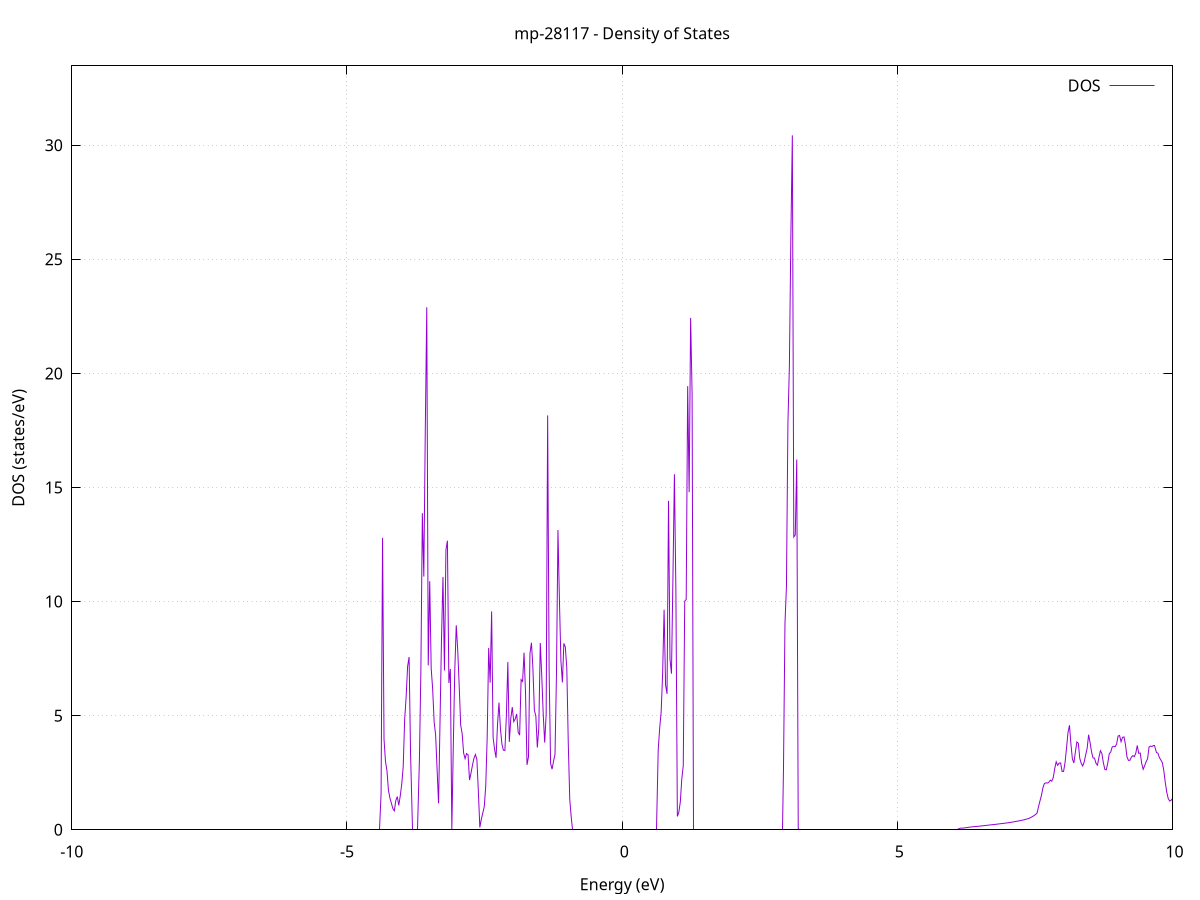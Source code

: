 set title 'mp-28117 - Density of States'
set xlabel 'Energy (eV)'
set ylabel 'DOS (states/eV)'
set grid
set xrange [-10:10]
set yrange [0:33.476]
set xzeroaxis lt -1
set terminal png size 800,600
set output 'mp-28117_dos_gnuplot.png'
plot '-' using 1:2 with lines title 'DOS'
-40.538400 0.000000
-40.511700 0.000000
-40.484900 0.000000
-40.458100 0.000000
-40.431300 0.000000
-40.404500 0.000000
-40.377700 0.000000
-40.351000 0.000000
-40.324200 0.000000
-40.297400 0.000000
-40.270600 0.000000
-40.243800 0.000000
-40.217000 0.000000
-40.190300 0.000000
-40.163500 0.000000
-40.136700 0.000000
-40.109900 0.000000
-40.083100 0.000000
-40.056300 0.000000
-40.029600 0.000000
-40.002800 0.000000
-39.976000 0.000000
-39.949200 0.000000
-39.922400 0.000000
-39.895600 0.000000
-39.868900 0.000000
-39.842100 0.000000
-39.815300 0.000000
-39.788500 0.000000
-39.761700 0.000000
-39.734900 0.000000
-39.708100 0.000000
-39.681400 0.000000
-39.654600 0.000000
-39.627800 0.000000
-39.601000 0.000000
-39.574200 0.000000
-39.547400 0.000000
-39.520700 0.000000
-39.493900 0.000000
-39.467100 0.000000
-39.440300 0.000000
-39.413500 0.000000
-39.386700 0.000000
-39.360000 0.000000
-39.333200 0.000000
-39.306400 0.000000
-39.279600 0.000000
-39.252800 0.000000
-39.226000 0.000000
-39.199300 0.000000
-39.172500 0.000000
-39.145700 0.000000
-39.118900 0.000000
-39.092100 0.000000
-39.065300 0.000000
-39.038600 0.000000
-39.011800 0.000000
-38.985000 0.000000
-38.958200 0.000000
-38.931400 0.000000
-38.904600 0.000000
-38.877900 0.000000
-38.851100 0.000000
-38.824300 0.000000
-38.797500 0.000000
-38.770700 0.000000
-38.743900 0.000000
-38.717100 0.000000
-38.690400 0.000000
-38.663600 0.000000
-38.636800 0.000000
-38.610000 0.000000
-38.583200 0.000000
-38.556400 0.000000
-38.529700 0.000000
-38.502900 0.000000
-38.476100 0.000000
-38.449300 0.000000
-38.422500 0.000000
-38.395700 0.000000
-38.369000 0.000000
-38.342200 0.000000
-38.315400 0.000000
-38.288600 0.000000
-38.261800 0.000000
-38.235000 0.000000
-38.208300 0.000000
-38.181500 0.000000
-38.154700 0.000000
-38.127900 0.000000
-38.101100 223.185300
-38.074300 343.400500
-38.047600 0.000000
-38.020800 0.000000
-37.994000 0.000000
-37.967200 0.000000
-37.940400 0.000000
-37.913600 0.000000
-37.886900 0.000000
-37.860100 0.000000
-37.833300 0.000000
-37.806500 0.000000
-37.779700 0.000000
-37.752900 0.000000
-37.726100 0.000000
-37.699400 0.000000
-37.672600 0.000000
-37.645800 0.000000
-37.619000 0.000000
-37.592200 0.000000
-37.565400 0.000000
-37.538700 0.000000
-37.511900 0.000000
-37.485100 0.000000
-37.458300 0.000000
-37.431500 0.000000
-37.404700 0.000000
-37.378000 0.000000
-37.351200 0.000000
-37.324400 0.000000
-37.297600 0.000000
-37.270800 0.000000
-37.244000 0.000000
-37.217300 0.000000
-37.190500 0.000000
-37.163700 0.000000
-37.136900 0.000000
-37.110100 0.000000
-37.083300 0.000000
-37.056600 0.000000
-37.029800 0.000000
-37.003000 0.000000
-36.976200 0.000000
-36.949400 0.000000
-36.922600 0.000000
-36.895800 0.000000
-36.869100 0.000000
-36.842300 0.000000
-36.815500 0.000000
-36.788700 0.000000
-36.761900 0.000000
-36.735100 0.000000
-36.708400 0.000000
-36.681600 0.000000
-36.654800 0.000000
-36.628000 0.000000
-36.601200 0.000000
-36.574400 0.000000
-36.547700 0.000000
-36.520900 0.000000
-36.494100 0.000000
-36.467300 0.000000
-36.440500 0.000000
-36.413700 0.000000
-36.387000 0.000000
-36.360200 0.000000
-36.333400 0.000000
-36.306600 0.000000
-36.279800 0.000000
-36.253000 0.000000
-36.226300 0.000000
-36.199500 0.000000
-36.172700 0.000000
-36.145900 0.000000
-36.119100 0.000000
-36.092300 0.000000
-36.065600 0.000000
-36.038800 0.000000
-36.012000 0.000000
-35.985200 0.000000
-35.958400 0.000000
-35.931600 0.000000
-35.904800 0.000000
-35.878100 0.000000
-35.851300 0.000000
-35.824500 0.000000
-35.797700 0.000000
-35.770900 0.000000
-35.744100 0.000000
-35.717400 0.000000
-35.690600 0.000000
-35.663800 0.000000
-35.637000 0.000000
-35.610200 0.000000
-35.583400 0.000000
-35.556700 0.000000
-35.529900 0.000000
-35.503100 0.000000
-35.476300 0.000000
-35.449500 0.000000
-35.422700 0.000000
-35.396000 0.000000
-35.369200 0.000000
-35.342400 0.000000
-35.315600 0.000000
-35.288800 0.000000
-35.262000 0.000000
-35.235300 0.000000
-35.208500 0.000000
-35.181700 0.000000
-35.154900 0.000000
-35.128100 0.000000
-35.101300 0.000000
-35.074500 0.000000
-35.047800 0.000000
-35.021000 0.000000
-34.994200 0.000000
-34.967400 0.000000
-34.940600 0.000000
-34.913800 0.000000
-34.887100 0.000000
-34.860300 0.000000
-34.833500 0.000000
-34.806700 0.000000
-34.779900 0.000000
-34.753100 0.000000
-34.726400 0.000000
-34.699600 0.000000
-34.672800 0.000000
-34.646000 0.000000
-34.619200 0.000000
-34.592400 0.000000
-34.565700 0.000000
-34.538900 0.000000
-34.512100 0.000000
-34.485300 0.000000
-34.458500 0.000000
-34.431700 0.000000
-34.405000 0.000000
-34.378200 0.000000
-34.351400 0.000000
-34.324600 0.000000
-34.297800 0.000000
-34.271000 0.000000
-34.244300 0.000000
-34.217500 0.000000
-34.190700 0.000000
-34.163900 0.000000
-34.137100 0.000000
-34.110300 0.000000
-34.083500 0.000000
-34.056800 0.000000
-34.030000 0.000000
-34.003200 0.000000
-33.976400 0.000000
-33.949600 0.000000
-33.922800 0.000000
-33.896100 0.000000
-33.869300 0.000000
-33.842500 0.000000
-33.815700 0.000000
-33.788900 0.000000
-33.762100 0.000000
-33.735400 0.000000
-33.708600 0.000000
-33.681800 0.000000
-33.655000 0.000000
-33.628200 0.000000
-33.601400 0.000000
-33.574700 0.000000
-33.547900 0.000000
-33.521100 0.000000
-33.494300 0.000000
-33.467500 0.000000
-33.440700 0.000000
-33.414000 0.000000
-33.387200 0.000000
-33.360400 0.000000
-33.333600 0.000000
-33.306800 0.000000
-33.280000 0.000000
-33.253200 0.000000
-33.226500 0.000000
-33.199700 0.000000
-33.172900 0.000000
-33.146100 0.000000
-33.119300 0.000000
-33.092500 0.000000
-33.065800 0.000000
-33.039000 0.000000
-33.012200 0.000000
-32.985400 0.000000
-32.958600 0.000000
-32.931800 0.000000
-32.905100 0.000000
-32.878300 0.000000
-32.851500 0.000000
-32.824700 0.000000
-32.797900 0.000000
-32.771100 0.000000
-32.744400 0.000000
-32.717600 0.000000
-32.690800 0.000000
-32.664000 0.000000
-32.637200 0.000000
-32.610400 0.000000
-32.583700 0.000000
-32.556900 0.000000
-32.530100 0.000000
-32.503300 0.000000
-32.476500 0.000000
-32.449700 0.000000
-32.423000 0.000000
-32.396200 0.000000
-32.369400 0.000000
-32.342600 0.000000
-32.315800 0.000000
-32.289000 0.000000
-32.262200 0.000000
-32.235500 0.000000
-32.208700 0.000000
-32.181900 0.000000
-32.155100 0.000000
-32.128300 0.000000
-32.101500 0.000000
-32.074800 0.000000
-32.048000 0.000000
-32.021200 0.000000
-31.994400 0.000000
-31.967600 0.000000
-31.940800 0.000000
-31.914100 0.000000
-31.887300 0.000000
-31.860500 0.000000
-31.833700 0.000000
-31.806900 0.000000
-31.780100 0.000000
-31.753400 0.000000
-31.726600 0.000000
-31.699800 0.000000
-31.673000 0.000000
-31.646200 0.000000
-31.619400 0.000000
-31.592700 0.000000
-31.565900 0.000000
-31.539100 0.000000
-31.512300 0.000000
-31.485500 0.000000
-31.458700 0.000000
-31.431900 0.000000
-31.405200 0.000000
-31.378400 0.000000
-31.351600 0.000000
-31.324800 0.000000
-31.298000 0.000000
-31.271200 0.000000
-31.244500 0.000000
-31.217700 0.000000
-31.190900 0.000000
-31.164100 0.000000
-31.137300 0.000000
-31.110500 0.000000
-31.083800 0.000000
-31.057000 0.000000
-31.030200 0.000000
-31.003400 0.000000
-30.976600 0.000000
-30.949800 0.000000
-30.923100 0.000000
-30.896300 0.000000
-30.869500 0.000000
-30.842700 0.000000
-30.815900 0.000000
-30.789100 0.000000
-30.762400 0.000000
-30.735600 0.000000
-30.708800 0.000000
-30.682000 0.000000
-30.655200 0.000000
-30.628400 0.000000
-30.601700 0.000000
-30.574900 0.000000
-30.548100 0.000000
-30.521300 0.000000
-30.494500 0.000000
-30.467700 0.000000
-30.440900 0.000000
-30.414200 0.000000
-30.387400 0.000000
-30.360600 0.000000
-30.333800 0.000000
-30.307000 0.000000
-30.280200 0.000000
-30.253500 0.000000
-30.226700 0.000000
-30.199900 0.000000
-30.173100 0.000000
-30.146300 0.000000
-30.119500 0.000000
-30.092800 0.000000
-30.066000 0.000000
-30.039200 0.000000
-30.012400 0.000000
-29.985600 0.000000
-29.958800 0.000000
-29.932100 0.000000
-29.905300 0.000000
-29.878500 0.000000
-29.851700 0.000000
-29.824900 0.000000
-29.798100 0.000000
-29.771400 0.000000
-29.744600 0.000000
-29.717800 0.000000
-29.691000 0.000000
-29.664200 0.000000
-29.637400 0.000000
-29.610700 0.000000
-29.583900 0.000000
-29.557100 0.000000
-29.530300 0.000000
-29.503500 0.000000
-29.476700 0.000000
-29.449900 0.000000
-29.423200 0.000000
-29.396400 0.000000
-29.369600 0.000000
-29.342800 0.000000
-29.316000 0.000000
-29.289200 0.000000
-29.262500 0.000000
-29.235700 0.000000
-29.208900 0.000000
-29.182100 0.000000
-29.155300 0.000000
-29.128500 0.000000
-29.101800 0.000000
-29.075000 0.000000
-29.048200 0.000000
-29.021400 0.000000
-28.994600 0.000000
-28.967800 0.000000
-28.941100 0.000000
-28.914300 0.000000
-28.887500 0.000000
-28.860700 0.000000
-28.833900 0.000000
-28.807100 0.000000
-28.780400 0.000000
-28.753600 0.000000
-28.726800 0.000000
-28.700000 0.000000
-28.673200 0.000000
-28.646400 0.000000
-28.619600 0.000000
-28.592900 0.000000
-28.566100 0.000000
-28.539300 0.000000
-28.512500 0.000000
-28.485700 0.000000
-28.458900 0.000000
-28.432200 0.000000
-28.405400 0.000000
-28.378600 0.000000
-28.351800 0.000000
-28.325000 0.000000
-28.298200 0.000000
-28.271500 0.000000
-28.244700 0.000000
-28.217900 0.000000
-28.191100 0.000000
-28.164300 0.000000
-28.137500 0.000000
-28.110800 0.000000
-28.084000 0.000000
-28.057200 0.000000
-28.030400 0.000000
-28.003600 0.000000
-27.976800 0.000000
-27.950100 0.000000
-27.923300 0.000000
-27.896500 0.000000
-27.869700 0.000000
-27.842900 0.000000
-27.816100 0.000000
-27.789400 0.000000
-27.762600 0.000000
-27.735800 0.000000
-27.709000 0.000000
-27.682200 0.000000
-27.655400 0.000000
-27.628600 0.000000
-27.601900 0.000000
-27.575100 0.000000
-27.548300 0.000000
-27.521500 0.000000
-27.494700 0.000000
-27.467900 0.000000
-27.441200 0.000000
-27.414400 0.000000
-27.387600 0.000000
-27.360800 0.000000
-27.334000 0.000000
-27.307200 0.000000
-27.280500 0.000000
-27.253700 0.000000
-27.226900 0.000000
-27.200100 0.000000
-27.173300 0.000000
-27.146500 0.000000
-27.119800 0.000000
-27.093000 0.000000
-27.066200 0.000000
-27.039400 0.000000
-27.012600 0.000000
-26.985800 0.000000
-26.959100 0.000000
-26.932300 0.000000
-26.905500 0.000000
-26.878700 0.000000
-26.851900 0.000000
-26.825100 0.000000
-26.798300 0.000000
-26.771600 0.000000
-26.744800 0.000000
-26.718000 0.000000
-26.691200 0.000000
-26.664400 0.000000
-26.637600 0.000000
-26.610900 0.000000
-26.584100 0.000000
-26.557300 0.000000
-26.530500 0.000000
-26.503700 0.000000
-26.476900 0.000000
-26.450200 0.000000
-26.423400 0.000000
-26.396600 0.000000
-26.369800 0.000000
-26.343000 0.000000
-26.316200 0.000000
-26.289500 0.000000
-26.262700 0.000000
-26.235900 0.000000
-26.209100 0.000000
-26.182300 0.000000
-26.155500 0.000000
-26.128800 0.000000
-26.102000 0.000000
-26.075200 0.000000
-26.048400 0.000000
-26.021600 0.000000
-25.994800 0.000000
-25.968100 0.000000
-25.941300 0.000000
-25.914500 0.000000
-25.887700 0.000000
-25.860900 0.000000
-25.834100 0.000000
-25.807300 0.000000
-25.780600 0.000000
-25.753800 0.000000
-25.727000 0.000000
-25.700200 0.000000
-25.673400 0.000000
-25.646600 0.000000
-25.619900 0.000000
-25.593100 0.000000
-25.566300 0.000000
-25.539500 0.000000
-25.512700 0.000000
-25.485900 0.000000
-25.459200 0.000000
-25.432400 0.000000
-25.405600 0.000000
-25.378800 0.000000
-25.352000 0.000000
-25.325200 0.000000
-25.298500 0.000000
-25.271700 0.000000
-25.244900 0.000000
-25.218100 0.000000
-25.191300 0.000000
-25.164500 0.000000
-25.137800 0.000000
-25.111000 0.000000
-25.084200 0.000000
-25.057400 0.000000
-25.030600 0.000000
-25.003800 0.000000
-24.977000 0.000000
-24.950300 0.000000
-24.923500 0.000000
-24.896700 0.000000
-24.869900 0.000000
-24.843100 0.000000
-24.816300 0.000000
-24.789600 0.000000
-24.762800 0.000000
-24.736000 0.000000
-24.709200 0.000000
-24.682400 0.000000
-24.655600 0.000000
-24.628900 0.000000
-24.602100 0.000000
-24.575300 0.000000
-24.548500 0.000000
-24.521700 0.000000
-24.494900 0.000000
-24.468200 0.000000
-24.441400 0.000000
-24.414600 0.000000
-24.387800 0.000000
-24.361000 0.000000
-24.334200 0.000000
-24.307500 0.000000
-24.280700 0.000000
-24.253900 0.000000
-24.227100 0.000000
-24.200300 0.000000
-24.173500 0.000000
-24.146800 0.000000
-24.120000 0.000000
-24.093200 0.000000
-24.066400 0.000000
-24.039600 0.000000
-24.012800 0.000000
-23.986000 0.000000
-23.959300 0.000000
-23.932500 0.000000
-23.905700 0.000000
-23.878900 0.000000
-23.852100 0.000000
-23.825300 0.000000
-23.798600 0.000000
-23.771800 0.000000
-23.745000 0.000000
-23.718200 0.000000
-23.691400 0.000000
-23.664600 0.000000
-23.637900 0.000000
-23.611100 0.000000
-23.584300 0.000000
-23.557500 0.000000
-23.530700 0.000000
-23.503900 0.000000
-23.477200 0.000000
-23.450400 0.000000
-23.423600 0.000000
-23.396800 0.000000
-23.370000 0.000000
-23.343200 0.000000
-23.316500 0.000000
-23.289700 0.000000
-23.262900 0.000000
-23.236100 0.000000
-23.209300 0.000000
-23.182500 0.000000
-23.155800 0.000000
-23.129000 0.000000
-23.102200 0.000000
-23.075400 0.000000
-23.048600 0.000000
-23.021800 0.000000
-22.995000 0.000000
-22.968300 0.000000
-22.941500 0.000000
-22.914700 0.000000
-22.887900 0.000000
-22.861100 0.000000
-22.834300 0.000000
-22.807600 0.000000
-22.780800 0.000000
-22.754000 0.000000
-22.727200 0.000000
-22.700400 0.000000
-22.673600 0.000000
-22.646900 0.000000
-22.620100 0.000000
-22.593300 0.000000
-22.566500 0.000000
-22.539700 0.000000
-22.512900 0.000000
-22.486200 0.000000
-22.459400 0.000000
-22.432600 0.000000
-22.405800 0.000000
-22.379000 0.000000
-22.352200 0.000000
-22.325500 0.000000
-22.298700 0.000000
-22.271900 0.000000
-22.245100 0.000000
-22.218300 0.000000
-22.191500 0.000000
-22.164700 0.000000
-22.138000 0.000000
-22.111200 0.000000
-22.084400 0.000000
-22.057600 0.000000
-22.030800 0.000000
-22.004000 0.000000
-21.977300 0.000000
-21.950500 0.000000
-21.923700 0.000000
-21.896900 0.000000
-21.870100 0.000000
-21.843300 0.000000
-21.816600 0.000000
-21.789800 0.000000
-21.763000 0.000000
-21.736200 0.000000
-21.709400 0.000000
-21.682600 0.000000
-21.655900 0.000000
-21.629100 0.000000
-21.602300 0.000000
-21.575500 0.000000
-21.548700 0.000000
-21.521900 0.000000
-21.495200 0.000000
-21.468400 0.000000
-21.441600 0.000000
-21.414800 0.000000
-21.388000 0.000000
-21.361200 0.000000
-21.334500 0.000000
-21.307700 0.000000
-21.280900 0.000000
-21.254100 0.000000
-21.227300 0.000000
-21.200500 0.000000
-21.173700 0.000000
-21.147000 0.000000
-21.120200 0.000000
-21.093400 0.000000
-21.066600 0.000000
-21.039800 0.000000
-21.013000 0.000000
-20.986300 0.000000
-20.959500 0.000000
-20.932700 0.000000
-20.905900 0.000000
-20.879100 0.000000
-20.852300 0.000000
-20.825600 0.000000
-20.798800 0.000000
-20.772000 0.000000
-20.745200 0.000000
-20.718400 0.000000
-20.691600 0.000000
-20.664900 0.000000
-20.638100 0.000000
-20.611300 0.000000
-20.584500 0.000000
-20.557700 0.000000
-20.530900 0.000000
-20.504200 0.000000
-20.477400 0.000000
-20.450600 0.000000
-20.423800 0.000000
-20.397000 0.000000
-20.370200 0.000000
-20.343400 0.000000
-20.316700 0.000000
-20.289900 0.000000
-20.263100 0.000000
-20.236300 0.000000
-20.209500 0.000000
-20.182700 0.000000
-20.156000 0.000000
-20.129200 0.000000
-20.102400 0.000000
-20.075600 0.000000
-20.048800 0.000000
-20.022000 0.000000
-19.995300 0.000000
-19.968500 0.000000
-19.941700 0.000000
-19.914900 0.000000
-19.888100 0.000000
-19.861300 0.000000
-19.834600 0.000000
-19.807800 0.000000
-19.781000 0.000000
-19.754200 0.000000
-19.727400 0.000000
-19.700600 0.000000
-19.673900 0.000000
-19.647100 0.000000
-19.620300 0.000000
-19.593500 0.000000
-19.566700 0.000000
-19.539900 0.000000
-19.513200 0.000000
-19.486400 0.000000
-19.459600 0.000000
-19.432800 0.000000
-19.406000 0.000000
-19.379200 0.000000
-19.352400 0.000000
-19.325700 0.000000
-19.298900 0.000000
-19.272100 0.000000
-19.245300 0.000000
-19.218500 0.000000
-19.191700 0.000000
-19.165000 0.000000
-19.138200 0.000000
-19.111400 0.000000
-19.084600 0.000000
-19.057800 0.000000
-19.031000 0.000000
-19.004300 0.000000
-18.977500 0.000000
-18.950700 0.000000
-18.923900 0.000000
-18.897100 0.000000
-18.870300 0.000000
-18.843600 0.000000
-18.816800 0.000000
-18.790000 0.000000
-18.763200 0.000000
-18.736400 0.000000
-18.709600 0.000000
-18.682900 0.000000
-18.656100 0.000000
-18.629300 0.000000
-18.602500 0.000000
-18.575700 0.000000
-18.548900 0.000000
-18.522100 0.000000
-18.495400 0.000000
-18.468600 0.000000
-18.441800 0.000000
-18.415000 0.000000
-18.388200 0.000000
-18.361400 0.000000
-18.334700 0.000000
-18.307900 0.000000
-18.281100 0.000000
-18.254300 0.000000
-18.227500 0.000000
-18.200700 0.000000
-18.174000 0.000000
-18.147200 0.000000
-18.120400 0.000000
-18.093600 0.000000
-18.066800 0.000000
-18.040000 0.000000
-18.013300 0.000000
-17.986500 0.000000
-17.959700 0.000000
-17.932900 0.000000
-17.906100 0.000000
-17.879300 0.000000
-17.852600 0.000000
-17.825800 0.000000
-17.799000 0.000000
-17.772200 0.000000
-17.745400 0.000000
-17.718600 0.000000
-17.691900 0.000000
-17.665100 0.000000
-17.638300 0.000000
-17.611500 0.000000
-17.584700 0.000000
-17.557900 0.000000
-17.531100 0.000000
-17.504400 0.000000
-17.477600 0.000000
-17.450800 0.000000
-17.424000 0.000000
-17.397200 0.000000
-17.370400 0.000000
-17.343700 0.000000
-17.316900 0.000000
-17.290100 0.000000
-17.263300 0.000000
-17.236500 0.000000
-17.209700 0.000000
-17.183000 0.000000
-17.156200 0.000000
-17.129400 0.000000
-17.102600 0.000000
-17.075800 0.000000
-17.049000 0.000000
-17.022300 0.000000
-16.995500 0.000000
-16.968700 0.000000
-16.941900 0.000000
-16.915100 0.000000
-16.888300 0.000000
-16.861600 0.000000
-16.834800 0.000000
-16.808000 0.000000
-16.781200 0.000000
-16.754400 0.000000
-16.727600 0.000000
-16.700800 0.000000
-16.674100 0.000000
-16.647300 0.000000
-16.620500 0.000000
-16.593700 0.000000
-16.566900 0.000000
-16.540100 0.000000
-16.513400 0.000000
-16.486600 0.000000
-16.459800 0.000000
-16.433000 0.000000
-16.406200 0.000000
-16.379400 0.000000
-16.352700 0.000000
-16.325900 0.000000
-16.299100 0.000000
-16.272300 0.000000
-16.245500 0.000000
-16.218700 0.000000
-16.192000 0.000000
-16.165200 0.000000
-16.138400 0.000000
-16.111600 0.000000
-16.084800 0.000000
-16.058000 0.000000
-16.031300 0.000000
-16.004500 0.000000
-15.977700 0.000000
-15.950900 0.000000
-15.924100 0.000000
-15.897300 0.000000
-15.870600 0.000000
-15.843800 0.000000
-15.817000 0.000000
-15.790200 0.000000
-15.763400 0.000000
-15.736600 0.000000
-15.709800 0.000000
-15.683100 0.000000
-15.656300 0.000000
-15.629500 0.000000
-15.602700 0.000000
-15.575900 0.000000
-15.549100 0.000000
-15.522400 0.000000
-15.495600 0.000000
-15.468800 0.000000
-15.442000 0.000000
-15.415200 0.000000
-15.388400 0.000000
-15.361700 0.000000
-15.334900 0.000000
-15.308100 0.000000
-15.281300 0.000000
-15.254500 0.000000
-15.227700 0.000000
-15.201000 0.000000
-15.174200 0.000000
-15.147400 0.000000
-15.120600 0.000000
-15.093800 0.000000
-15.067000 0.000000
-15.040300 0.000000
-15.013500 0.000000
-14.986700 0.000000
-14.959900 0.000000
-14.933100 0.000000
-14.906300 0.000000
-14.879600 0.000000
-14.852800 0.000000
-14.826000 0.000000
-14.799200 0.292800
-14.772400 1.630900
-14.745600 1.926800
-14.718800 1.920600
-14.692100 2.046900
-14.665300 2.062100
-14.638500 2.153800
-14.611700 2.270600
-14.584900 2.361600
-14.558100 2.523800
-14.531400 2.738300
-14.504600 3.178400
-14.477800 4.882400
-14.451000 3.296100
-14.424200 1.929800
-14.397400 1.352100
-14.370700 1.753100
-14.343900 0.000000
-14.317100 0.000000
-14.290300 0.000000
-14.263500 1.543700
-14.236700 2.386800
-14.210000 5.421200
-14.183200 3.478000
-14.156400 2.903600
-14.129600 2.585400
-14.102800 2.429700
-14.076000 2.344500
-14.049300 3.491800
-14.022500 6.789400
-13.995700 10.124800
-13.968900 22.034200
-13.942100 11.545400
-13.915300 35.915700
-13.888500 12.901500
-13.861800 21.654100
-13.835000 27.635000
-13.808200 12.157600
-13.781400 0.000000
-13.754600 0.000000
-13.727800 0.000000
-13.701100 0.000000
-13.674300 0.000000
-13.647500 0.000000
-13.620700 0.000000
-13.593900 0.000000
-13.567100 0.000000
-13.540400 0.000000
-13.513600 0.000000
-13.486800 0.000000
-13.460000 0.000000
-13.433200 0.000000
-13.406400 0.000000
-13.379700 0.000000
-13.352900 0.000000
-13.326100 0.000000
-13.299300 0.000000
-13.272500 0.000000
-13.245700 0.000000
-13.219000 0.000000
-13.192200 0.000000
-13.165400 0.000000
-13.138600 0.000000
-13.111800 0.000000
-13.085000 0.000000
-13.058300 0.000000
-13.031500 0.000000
-13.004700 0.000000
-12.977900 0.000000
-12.951100 0.000000
-12.924300 0.000000
-12.897500 0.000000
-12.870800 0.000000
-12.844000 0.000000
-12.817200 0.000000
-12.790400 0.000000
-12.763600 0.000000
-12.736800 0.000000
-12.710100 0.000000
-12.683300 0.000000
-12.656500 0.000000
-12.629700 0.000000
-12.602900 0.000000
-12.576100 0.000000
-12.549400 0.000000
-12.522600 0.000000
-12.495800 0.000000
-12.469000 0.000000
-12.442200 0.000000
-12.415400 0.000000
-12.388700 0.000000
-12.361900 0.000000
-12.335100 0.000000
-12.308300 0.000000
-12.281500 0.000000
-12.254700 0.000000
-12.228000 0.000000
-12.201200 0.000000
-12.174400 0.000000
-12.147600 0.000000
-12.120800 0.000000
-12.094000 0.000000
-12.067200 0.000000
-12.040500 0.000000
-12.013700 0.000000
-11.986900 0.000000
-11.960100 0.000000
-11.933300 0.000000
-11.906500 0.000000
-11.879800 0.000000
-11.853000 0.000000
-11.826200 0.000000
-11.799400 0.000000
-11.772600 0.000000
-11.745800 0.000000
-11.719100 0.000000
-11.692300 0.000000
-11.665500 0.000000
-11.638700 0.000000
-11.611900 0.000000
-11.585100 0.000000
-11.558400 0.000000
-11.531600 0.000000
-11.504800 0.000000
-11.478000 0.000000
-11.451200 0.000000
-11.424400 0.000000
-11.397700 0.000000
-11.370900 0.000000
-11.344100 0.000000
-11.317300 0.000000
-11.290500 0.000000
-11.263700 0.000000
-11.237000 0.000000
-11.210200 0.000000
-11.183400 0.000000
-11.156600 0.000000
-11.129800 0.000000
-11.103000 0.000000
-11.076200 0.000000
-11.049500 0.000000
-11.022700 0.000000
-10.995900 0.000000
-10.969100 0.000000
-10.942300 0.000000
-10.915500 0.000000
-10.888800 0.000000
-10.862000 0.000000
-10.835200 0.000000
-10.808400 0.000000
-10.781600 0.000000
-10.754800 0.000000
-10.728100 0.000000
-10.701300 0.000000
-10.674500 0.000000
-10.647700 0.000000
-10.620900 0.000000
-10.594100 0.000000
-10.567400 0.000000
-10.540600 0.000000
-10.513800 0.000000
-10.487000 0.000000
-10.460200 0.000000
-10.433400 0.000000
-10.406700 0.000000
-10.379900 0.000000
-10.353100 0.000000
-10.326300 0.000000
-10.299500 0.000000
-10.272700 0.000000
-10.245900 0.000000
-10.219200 0.000000
-10.192400 0.000000
-10.165600 0.000000
-10.138800 0.000000
-10.112000 0.000000
-10.085200 0.000000
-10.058500 0.000000
-10.031700 0.000000
-10.004900 0.000000
-9.978100 0.000000
-9.951300 0.000000
-9.924500 0.000000
-9.897800 0.000000
-9.871000 0.000000
-9.844200 0.000000
-9.817400 0.000000
-9.790600 0.000000
-9.763800 0.000000
-9.737100 0.000000
-9.710300 0.000000
-9.683500 0.000000
-9.656700 0.000000
-9.629900 0.000000
-9.603100 0.000000
-9.576400 0.000000
-9.549600 0.000000
-9.522800 0.000000
-9.496000 0.000000
-9.469200 0.000000
-9.442400 0.000000
-9.415700 0.000000
-9.388900 0.000000
-9.362100 0.000000
-9.335300 0.000000
-9.308500 0.000000
-9.281700 0.000000
-9.254900 0.000000
-9.228200 0.000000
-9.201400 0.000000
-9.174600 0.000000
-9.147800 0.000000
-9.121000 0.000000
-9.094200 0.000000
-9.067500 0.000000
-9.040700 0.000000
-9.013900 0.000000
-8.987100 0.000000
-8.960300 0.000000
-8.933500 0.000000
-8.906800 0.000000
-8.880000 0.000000
-8.853200 0.000000
-8.826400 0.000000
-8.799600 0.000000
-8.772800 0.000000
-8.746100 0.000000
-8.719300 0.000000
-8.692500 0.000000
-8.665700 0.000000
-8.638900 0.000000
-8.612100 0.000000
-8.585400 0.000000
-8.558600 0.000000
-8.531800 0.000000
-8.505000 0.000000
-8.478200 0.000000
-8.451400 0.000000
-8.424600 0.000000
-8.397900 0.000000
-8.371100 0.000000
-8.344300 0.000000
-8.317500 0.000000
-8.290700 0.000000
-8.263900 0.000000
-8.237200 0.000000
-8.210400 0.000000
-8.183600 0.000000
-8.156800 0.000000
-8.130000 0.000000
-8.103200 0.000000
-8.076500 0.000000
-8.049700 0.000000
-8.022900 0.000000
-7.996100 0.000000
-7.969300 0.000000
-7.942500 0.000000
-7.915800 0.000000
-7.889000 0.000000
-7.862200 0.000000
-7.835400 0.000000
-7.808600 0.000000
-7.781800 0.000000
-7.755100 0.000000
-7.728300 0.000000
-7.701500 0.000000
-7.674700 0.000000
-7.647900 0.000000
-7.621100 0.000000
-7.594400 0.000000
-7.567600 0.000000
-7.540800 0.000000
-7.514000 0.000000
-7.487200 0.000000
-7.460400 0.000000
-7.433600 0.000000
-7.406900 0.000000
-7.380100 0.000000
-7.353300 0.000000
-7.326500 0.000000
-7.299700 0.000000
-7.272900 0.000000
-7.246200 0.000000
-7.219400 0.000000
-7.192600 0.000000
-7.165800 0.000000
-7.139000 0.000000
-7.112200 0.000000
-7.085500 0.000000
-7.058700 0.000000
-7.031900 0.000000
-7.005100 0.000000
-6.978300 0.000000
-6.951500 0.000000
-6.924800 0.000000
-6.898000 0.000000
-6.871200 0.000000
-6.844400 0.000000
-6.817600 0.000000
-6.790800 0.000000
-6.764100 0.000000
-6.737300 0.000000
-6.710500 0.000000
-6.683700 0.000000
-6.656900 0.000000
-6.630100 0.000000
-6.603400 0.000000
-6.576600 0.000000
-6.549800 0.000000
-6.523000 0.000000
-6.496200 0.000000
-6.469400 0.000000
-6.442600 0.000000
-6.415900 0.000000
-6.389100 0.000000
-6.362300 0.000000
-6.335500 0.000000
-6.308700 0.000000
-6.281900 0.000000
-6.255200 0.000000
-6.228400 0.000000
-6.201600 0.000000
-6.174800 0.000000
-6.148000 0.000000
-6.121200 0.000000
-6.094500 0.000000
-6.067700 0.000000
-6.040900 0.000000
-6.014100 0.000000
-5.987300 0.000000
-5.960500 0.000000
-5.933800 0.000000
-5.907000 0.000000
-5.880200 0.000000
-5.853400 0.000000
-5.826600 0.000000
-5.799800 0.000000
-5.773100 0.000000
-5.746300 0.000000
-5.719500 0.000000
-5.692700 0.000000
-5.665900 0.000000
-5.639100 0.000000
-5.612300 0.000000
-5.585600 0.000000
-5.558800 0.000000
-5.532000 0.000000
-5.505200 0.000000
-5.478400 0.000000
-5.451600 0.000000
-5.424900 0.000000
-5.398100 0.000000
-5.371300 0.000000
-5.344500 0.000000
-5.317700 0.000000
-5.290900 0.000000
-5.264200 0.000000
-5.237400 0.000000
-5.210600 0.000000
-5.183800 0.000000
-5.157000 0.000000
-5.130200 0.000000
-5.103500 0.000000
-5.076700 0.000000
-5.049900 0.000000
-5.023100 0.000000
-4.996300 0.000000
-4.969500 0.000000
-4.942800 0.000000
-4.916000 0.000000
-4.889200 0.000000
-4.862400 0.000000
-4.835600 0.000000
-4.808800 0.000000
-4.782100 0.000000
-4.755300 0.000000
-4.728500 0.000000
-4.701700 0.000000
-4.674900 0.000000
-4.648100 0.000000
-4.621300 0.000000
-4.594600 0.000000
-4.567800 0.000000
-4.541000 0.000000
-4.514200 0.000000
-4.487400 0.000000
-4.460600 0.000000
-4.433900 0.000000
-4.407100 0.000000
-4.380300 1.563200
-4.353500 12.793700
-4.326700 3.959700
-4.299900 2.994800
-4.273200 2.583400
-4.246400 1.729900
-4.219600 1.390600
-4.192800 1.160700
-4.166000 0.931100
-4.139200 0.829400
-4.112500 1.280100
-4.085700 1.454500
-4.058900 1.070200
-4.032100 1.479800
-4.005300 1.989400
-3.978500 2.749800
-3.951800 4.835100
-3.925000 5.817300
-3.898200 7.162700
-3.871400 7.572100
-3.844600 3.345200
-3.817800 0.000000
-3.791000 0.000000
-3.764300 0.000000
-3.737500 0.000000
-3.710700 0.000000
-3.683900 3.042200
-3.657100 6.990100
-3.630300 13.875100
-3.603600 11.098600
-3.576800 17.538200
-3.550000 22.896200
-3.523200 7.204100
-3.496400 10.893000
-3.469600 7.067600
-3.442900 6.168600
-3.416100 4.724300
-3.389300 4.163300
-3.362500 2.648500
-3.335700 1.156900
-3.308900 4.780000
-3.282200 8.384100
-3.255400 11.078200
-3.228600 6.980700
-3.201800 12.266200
-3.175000 12.668900
-3.148200 6.431700
-3.121500 7.046000
-3.094700 0.000000
-3.067900 3.684000
-3.041100 6.988000
-3.014300 8.961200
-2.987500 7.866200
-2.960800 6.305600
-2.934000 4.594000
-2.907200 4.209800
-2.880400 3.363000
-2.853600 3.116500
-2.826800 3.339900
-2.800000 3.288000
-2.773300 2.178000
-2.746500 2.483800
-2.719700 2.827500
-2.692900 3.133800
-2.666100 3.298400
-2.639300 3.081600
-2.612600 1.673800
-2.585800 0.102100
-2.559000 0.456800
-2.532200 0.736000
-2.505400 1.015100
-2.478600 1.909800
-2.451900 4.083400
-2.425100 7.969500
-2.398300 6.445200
-2.371500 9.569000
-2.344700 4.046100
-2.317900 3.526300
-2.291200 3.153600
-2.264400 4.617100
-2.237600 5.572500
-2.210800 4.400500
-2.184000 3.748200
-2.157200 3.485000
-2.130500 3.477700
-2.103700 4.981000
-2.076900 7.348100
-2.050100 3.851700
-2.023300 4.877600
-1.996500 5.376400
-1.969700 4.738200
-1.943000 4.857000
-1.916200 5.074400
-1.889400 4.277200
-1.862600 4.147800
-1.835800 6.579100
-1.809000 6.500100
-1.782300 7.764300
-1.755500 5.988500
-1.728700 2.844600
-1.701900 3.192800
-1.675100 7.730000
-1.648300 8.195900
-1.621600 7.090700
-1.594800 5.237700
-1.568000 4.982700
-1.541200 3.604500
-1.514400 4.454800
-1.487600 8.183300
-1.460900 6.755600
-1.434100 5.066900
-1.407300 3.822100
-1.380500 5.063700
-1.353700 18.160100
-1.326900 6.969300
-1.300200 2.910000
-1.273400 2.654900
-1.246600 3.004900
-1.219800 3.309700
-1.193000 6.868700
-1.166200 13.136100
-1.139500 10.052900
-1.112700 7.417400
-1.085900 6.456700
-1.059100 8.168800
-1.032300 8.009300
-1.005500 7.082100
-0.978700 3.776200
-0.952000 1.336800
-0.925200 0.549300
-0.898400 0.000000
-0.871600 0.000000
-0.844800 0.000000
-0.818000 0.000000
-0.791300 0.000000
-0.764500 0.000000
-0.737700 0.000000
-0.710900 0.000000
-0.684100 0.000000
-0.657300 0.000000
-0.630600 0.000000
-0.603800 0.000000
-0.577000 0.000000
-0.550200 0.000000
-0.523400 0.000000
-0.496600 0.000000
-0.469900 0.000000
-0.443100 0.000000
-0.416300 0.000000
-0.389500 0.000000
-0.362700 0.000000
-0.335900 0.000000
-0.309200 0.000000
-0.282400 0.000000
-0.255600 0.000000
-0.228800 0.000000
-0.202000 0.000000
-0.175200 0.000000
-0.148400 0.000000
-0.121700 0.000000
-0.094900 0.000000
-0.068100 0.000000
-0.041300 0.000000
-0.014500 0.000000
0.012300 0.000000
0.039000 0.000000
0.065800 0.000000
0.092600 0.000000
0.119400 0.000000
0.146200 0.000000
0.173000 0.000000
0.199700 0.000000
0.226500 0.000000
0.253300 0.000000
0.280100 0.000000
0.306900 0.000000
0.333700 0.000000
0.360400 0.000000
0.387200 0.000000
0.414000 0.000000
0.440800 0.000000
0.467600 0.000000
0.494400 0.000000
0.521100 0.000000
0.547900 0.000000
0.574700 0.000000
0.601500 0.000000
0.628300 0.000000
0.655100 3.487100
0.681800 4.451300
0.708600 5.149300
0.735400 6.819000
0.762200 9.643400
0.789000 6.338700
0.815800 5.957500
0.842600 14.414300
0.869300 7.485900
0.896100 6.840600
0.922900 11.044000
0.949700 15.579300
0.976500 10.467300
1.003300 0.586800
1.030000 0.767600
1.056800 1.218600
1.083600 2.219300
1.110400 2.804000
1.137200 10.018900
1.164000 10.090800
1.190700 19.441400
1.217500 14.792300
1.244300 22.433000
1.271100 19.098700
1.297900 0.000000
1.324700 0.000000
1.351400 0.000000
1.378200 0.000000
1.405000 0.000000
1.431800 0.000000
1.458600 0.000000
1.485400 0.000000
1.512100 0.000000
1.538900 0.000000
1.565700 0.000000
1.592500 0.000000
1.619300 0.000000
1.646100 0.000000
1.672800 0.000000
1.699600 0.000000
1.726400 0.000000
1.753200 0.000000
1.780000 0.000000
1.806800 0.000000
1.833600 0.000000
1.860300 0.000000
1.887100 0.000000
1.913900 0.000000
1.940700 0.000000
1.967500 0.000000
1.994300 0.000000
2.021000 0.000000
2.047800 0.000000
2.074600 0.000000
2.101400 0.000000
2.128200 0.000000
2.155000 0.000000
2.181700 0.000000
2.208500 0.000000
2.235300 0.000000
2.262100 0.000000
2.288900 0.000000
2.315700 0.000000
2.342400 0.000000
2.369200 0.000000
2.396000 0.000000
2.422800 0.000000
2.449600 0.000000
2.476400 0.000000
2.503100 0.000000
2.529900 0.000000
2.556700 0.000000
2.583500 0.000000
2.610300 0.000000
2.637100 0.000000
2.663900 0.000000
2.690600 0.000000
2.717400 0.000000
2.744200 0.000000
2.771000 0.000000
2.797800 0.000000
2.824600 0.000000
2.851300 0.000000
2.878100 0.000000
2.904900 0.000000
2.931700 2.714200
2.958500 9.035400
2.985300 10.657000
3.012000 17.793100
3.038800 20.324500
3.065600 25.965300
3.092400 30.432900
3.119200 12.831800
3.146000 12.923600
3.172700 16.225300
3.199500 0.054800
3.226300 0.000000
3.253100 0.000000
3.279900 0.000000
3.306700 0.000000
3.333400 0.000000
3.360200 0.000000
3.387000 0.000000
3.413800 0.000000
3.440600 0.000000
3.467400 0.000000
3.494100 0.000000
3.520900 0.000000
3.547700 0.000000
3.574500 0.000000
3.601300 0.000000
3.628100 0.000000
3.654900 0.000000
3.681600 0.000000
3.708400 0.000000
3.735200 0.000000
3.762000 0.000000
3.788800 0.000000
3.815600 0.000000
3.842300 0.000000
3.869100 0.000000
3.895900 0.000000
3.922700 0.000000
3.949500 0.000000
3.976300 0.000000
4.003000 0.000000
4.029800 0.000000
4.056600 0.000000
4.083400 0.000000
4.110200 0.000000
4.137000 0.000000
4.163700 0.000000
4.190500 0.000000
4.217300 0.000000
4.244100 0.000000
4.270900 0.000000
4.297700 0.000000
4.324400 0.000000
4.351200 0.000000
4.378000 0.000000
4.404800 0.000000
4.431600 0.000000
4.458400 0.000000
4.485200 0.000000
4.511900 0.000000
4.538700 0.000000
4.565500 0.000000
4.592300 0.000000
4.619100 0.000000
4.645900 0.000000
4.672600 0.000000
4.699400 0.000000
4.726200 0.000000
4.753000 0.000000
4.779800 0.000000
4.806600 0.000000
4.833300 0.000000
4.860100 0.000000
4.886900 0.000000
4.913700 0.000000
4.940500 0.000000
4.967300 0.000000
4.994000 0.000000
5.020800 0.000000
5.047600 0.000000
5.074400 0.000000
5.101200 0.000000
5.128000 0.000000
5.154700 0.000000
5.181500 0.000000
5.208300 0.000000
5.235100 0.000000
5.261900 0.000000
5.288700 0.000000
5.315400 0.000000
5.342200 0.000000
5.369000 0.000000
5.395800 0.000000
5.422600 0.000000
5.449400 0.000000
5.476200 0.000000
5.502900 0.000000
5.529700 0.000000
5.556500 0.000000
5.583300 0.000000
5.610100 0.000000
5.636900 0.000000
5.663600 0.000000
5.690400 0.000000
5.717200 0.000000
5.744000 0.000000
5.770800 0.000000
5.797600 0.000000
5.824300 0.000000
5.851100 0.000000
5.877900 0.000000
5.904700 0.000000
5.931500 0.000000
5.958300 0.000000
5.985000 0.000000
6.011800 0.000000
6.038600 0.000000
6.065400 0.005500
6.092200 0.020300
6.119000 0.044400
6.145700 0.072700
6.172500 0.068500
6.199300 0.075200
6.226100 0.083700
6.252900 0.092600
6.279700 0.101900
6.306500 0.111600
6.333200 0.120900
6.360000 0.129000
6.386800 0.135300
6.413600 0.140400
6.440400 0.145800
6.467200 0.152400
6.493900 0.159300
6.520700 0.166400
6.547500 0.173700
6.574300 0.181000
6.601100 0.188400
6.627900 0.195800
6.654600 0.202700
6.681400 0.210100
6.708200 0.217700
6.735000 0.225100
6.761800 0.232400
6.788600 0.239900
6.815300 0.247500
6.842100 0.255300
6.868900 0.263200
6.895700 0.271200
6.922500 0.279300
6.949300 0.287400
6.976000 0.295700
7.002800 0.304000
7.029600 0.312700
7.056400 0.323000
7.083200 0.334300
7.110000 0.346300
7.136700 0.358000
7.163500 0.369800
7.190300 0.381900
7.217100 0.394300
7.243900 0.407200
7.270700 0.420500
7.297500 0.434600
7.324200 0.452400
7.351000 0.470600
7.377800 0.488200
7.404600 0.512300
7.431400 0.546500
7.458200 0.582400
7.484900 0.622300
7.511700 0.671900
7.538500 0.727800
7.565300 1.007900
7.592100 1.263800
7.618900 1.510500
7.645600 1.840100
7.672400 2.027400
7.699200 2.057100
7.726000 2.046300
7.752800 2.082800
7.779600 2.172500
7.806300 2.129500
7.833100 2.285600
7.859900 2.682400
7.886700 2.979000
7.913500 2.826000
7.940300 2.919700
7.967000 2.929000
7.993800 2.553700
8.020600 2.556400
8.047400 2.941700
8.074200 3.577500
8.101000 4.258900
8.127800 4.579700
8.154500 3.752000
8.181300 3.102100
8.208100 2.927100
8.234900 3.394800
8.261700 3.847100
8.288500 3.796300
8.315200 3.128700
8.342000 2.906200
8.368800 2.795600
8.395600 2.970000
8.422400 3.285800
8.449200 3.568300
8.475900 4.164100
8.502700 3.819500
8.529500 3.404800
8.556300 3.148600
8.583100 3.138600
8.609900 2.912000
8.636600 2.829500
8.663400 3.175700
8.690200 3.467200
8.717000 3.339900
8.743800 2.939000
8.770600 2.645400
8.797300 2.627100
8.824100 2.926100
8.850900 3.332900
8.877700 3.409300
8.904500 3.628200
8.931300 3.659600
8.958000 3.641900
8.984800 3.758500
9.011600 4.107500
9.038400 4.132600
9.065200 3.858200
9.092000 4.051700
9.118800 4.069800
9.145500 3.731300
9.172300 3.202100
9.199100 3.041600
9.225900 3.044700
9.252700 3.181300
9.279500 3.250900
9.306200 3.204200
9.333000 3.355900
9.359800 3.696600
9.386600 3.350100
9.413400 3.363800
9.440200 2.913600
9.466900 2.650000
9.493700 2.806200
9.520500 2.979900
9.547300 3.113300
9.574100 3.629000
9.600900 3.666200
9.627600 3.647100
9.654400 3.692700
9.681200 3.692800
9.708000 3.387400
9.734800 3.357200
9.761600 3.164600
9.788300 3.059300
9.815100 2.942300
9.841900 2.596400
9.868700 2.074700
9.895500 1.651000
9.922300 1.368300
9.949000 1.256200
9.975800 1.296900
10.002600 1.374100
10.029400 1.424000
10.056200 1.500400
10.083000 1.330400
10.109800 0.986600
10.136500 0.442400
10.163300 0.102800
10.190100 0.020400
10.216900 0.001400
10.243700 0.000000
10.270500 0.000000
10.297200 0.000000
10.324000 0.000000
10.350800 0.000000
10.377600 0.000000
10.404400 0.000000
10.431200 0.000000
10.457900 0.000000
10.484700 0.000000
10.511500 0.000000
10.538300 0.000000
10.565100 0.000000
10.591900 0.000000
10.618600 0.000000
10.645400 0.000000
10.672200 0.000000
10.699000 0.000000
10.725800 0.000000
10.752600 0.000000
10.779300 0.000000
10.806100 0.000000
10.832900 0.000000
10.859700 0.000000
10.886500 0.000000
10.913300 0.000000
10.940100 0.000000
10.966800 0.000000
10.993600 0.000000
11.020400 0.000000
11.047200 0.000000
11.074000 0.000000
11.100800 0.000000
11.127500 0.000000
11.154300 0.000000
11.181100 0.000000
11.207900 0.000000
11.234700 0.000000
11.261500 0.000000
11.288200 0.000000
11.315000 0.000000
11.341800 0.000000
11.368600 0.000000
11.395400 0.000000
11.422200 0.000000
11.448900 0.000000
11.475700 0.000000
11.502500 0.000000
11.529300 0.000000
11.556100 0.000000
11.582900 0.000000
11.609600 0.000000
11.636400 0.000000
11.663200 0.000000
11.690000 0.000000
11.716800 0.000000
11.743600 0.000000
11.770300 0.000000
11.797100 0.000000
11.823900 0.000000
11.850700 0.000000
11.877500 0.000000
11.904300 0.000000
11.931100 0.000000
11.957800 0.000000
11.984600 0.000000
12.011400 0.000000
12.038200 0.000000
12.065000 0.000000
12.091800 0.000000
12.118500 0.000000
12.145300 0.000000
12.172100 0.000000
12.198900 0.000000
12.225700 0.000000
12.252500 0.000000
12.279200 0.000000
12.306000 0.000000
12.332800 0.000000
12.359600 0.000000
12.386400 0.000000
12.413200 0.000000
12.439900 0.000000
12.466700 0.000000
12.493500 0.000000
12.520300 0.000000
12.547100 0.000000
12.573900 0.000000
12.600600 0.000000
12.627400 0.000000
12.654200 0.000000
12.681000 0.000000
12.707800 0.000000
12.734600 0.000000
12.761400 0.000000
12.788100 0.000000
12.814900 0.000000
12.841700 0.000000
12.868500 0.000000
12.895300 0.000000
12.922100 0.000000
12.948800 0.000000
12.975600 0.000000
13.002400 0.000000
13.029200 0.000000
e

